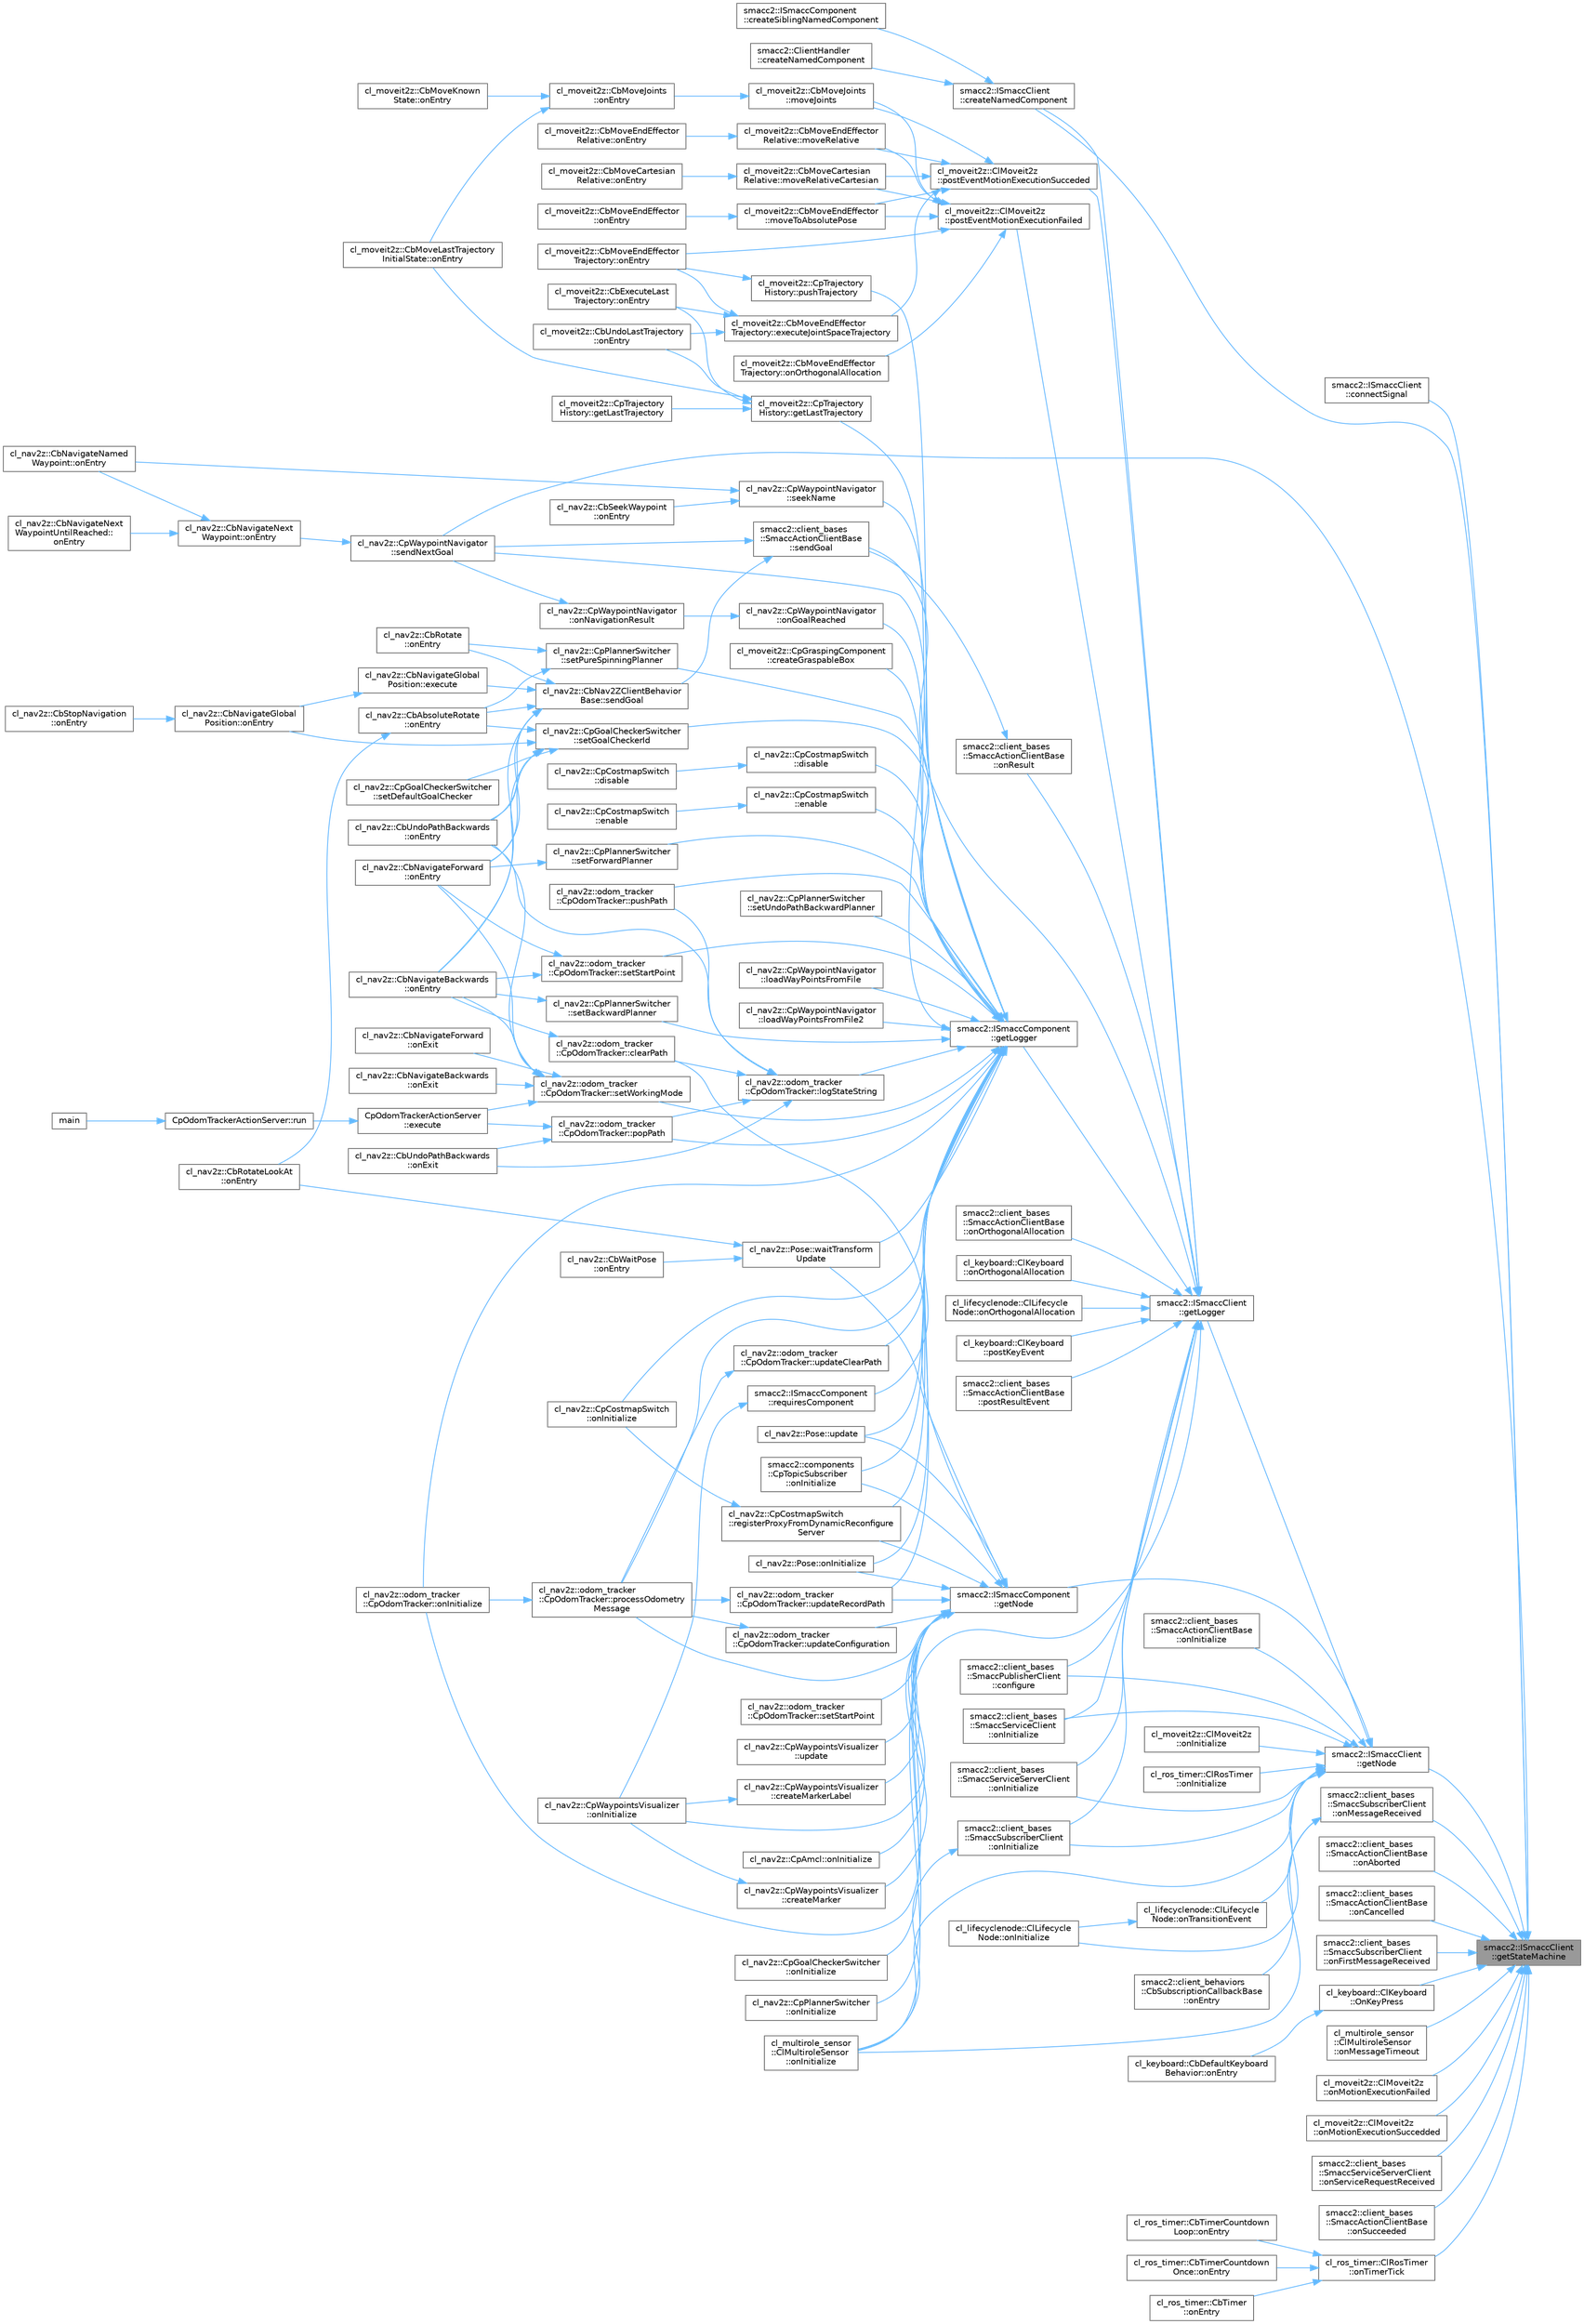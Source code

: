 digraph "smacc2::ISmaccClient::getStateMachine"
{
 // LATEX_PDF_SIZE
  bgcolor="transparent";
  edge [fontname=Helvetica,fontsize=10,labelfontname=Helvetica,labelfontsize=10];
  node [fontname=Helvetica,fontsize=10,shape=box,height=0.2,width=0.4];
  rankdir="RL";
  Node1 [label="smacc2::ISmaccClient\l::getStateMachine",height=0.2,width=0.4,color="gray40", fillcolor="grey60", style="filled", fontcolor="black",tooltip=" "];
  Node1 -> Node2 [dir="back",color="steelblue1",style="solid"];
  Node2 [label="smacc2::ISmaccClient\l::connectSignal",height=0.2,width=0.4,color="grey40", fillcolor="white", style="filled",URL="$classsmacc2_1_1ISmaccClient.html#ac0680af4bb4c9f7e1b07a4ca866fb5e7",tooltip=" "];
  Node1 -> Node3 [dir="back",color="steelblue1",style="solid"];
  Node3 [label="smacc2::ISmaccClient\l::createNamedComponent",height=0.2,width=0.4,color="grey40", fillcolor="white", style="filled",URL="$classsmacc2_1_1ISmaccClient.html#aa9ac672b487746b2a78aed507ae56ff3",tooltip=" "];
  Node3 -> Node4 [dir="back",color="steelblue1",style="solid"];
  Node4 [label="smacc2::ClientHandler\l::createNamedComponent",height=0.2,width=0.4,color="grey40", fillcolor="white", style="filled",URL="$classsmacc2_1_1ClientHandler.html#aed8e35acd86ae6a6f4d533e6576d4a15",tooltip=" "];
  Node3 -> Node5 [dir="back",color="steelblue1",style="solid"];
  Node5 [label="smacc2::ISmaccComponent\l::createSiblingNamedComponent",height=0.2,width=0.4,color="grey40", fillcolor="white", style="filled",URL="$classsmacc2_1_1ISmaccComponent.html#a662b5bc7e2198e240bd666af1ada7527",tooltip=" "];
  Node1 -> Node6 [dir="back",color="steelblue1",style="solid"];
  Node6 [label="smacc2::ISmaccClient\l::getNode",height=0.2,width=0.4,color="grey40", fillcolor="white", style="filled",URL="$classsmacc2_1_1ISmaccClient.html#a0d0d53879b63fd45c78aac1c711f8708",tooltip=" "];
  Node6 -> Node7 [dir="back",color="steelblue1",style="solid"];
  Node7 [label="smacc2::client_bases\l::SmaccPublisherClient\l::configure",height=0.2,width=0.4,color="grey40", fillcolor="white", style="filled",URL="$classsmacc2_1_1client__bases_1_1SmaccPublisherClient.html#aaf8c618a9d346fd158f90e3f6bfacb6f",tooltip=" "];
  Node6 -> Node8 [dir="back",color="steelblue1",style="solid"];
  Node8 [label="smacc2::ISmaccClient\l::getLogger",height=0.2,width=0.4,color="grey40", fillcolor="white", style="filled",URL="$classsmacc2_1_1ISmaccClient.html#aaa82b9e079d2faf7bf4ba3a4dfecbf89",tooltip=" "];
  Node8 -> Node7 [dir="back",color="steelblue1",style="solid"];
  Node8 -> Node3 [dir="back",color="steelblue1",style="solid"];
  Node8 -> Node9 [dir="back",color="steelblue1",style="solid"];
  Node9 [label="smacc2::ISmaccComponent\l::getLogger",height=0.2,width=0.4,color="grey40", fillcolor="white", style="filled",URL="$classsmacc2_1_1ISmaccComponent.html#a77ee85823bab8d84edcdf5d28782b728",tooltip=" "];
  Node9 -> Node10 [dir="back",color="steelblue1",style="solid"];
  Node10 [label="cl_moveit2z::CpGraspingComponent\l::createGraspableBox",height=0.2,width=0.4,color="grey40", fillcolor="white", style="filled",URL="$classcl__moveit2z_1_1CpGraspingComponent.html#a789c3bd73fe859680be805643d6d6e5b",tooltip=" "];
  Node9 -> Node11 [dir="back",color="steelblue1",style="solid"];
  Node11 [label="cl_nav2z::CpCostmapSwitch\l::disable",height=0.2,width=0.4,color="grey40", fillcolor="white", style="filled",URL="$classcl__nav2z_1_1CpCostmapSwitch.html#a25c0d7c41b651b1c2fe13e8db236d511",tooltip=" "];
  Node11 -> Node12 [dir="back",color="steelblue1",style="solid"];
  Node12 [label="cl_nav2z::CpCostmapSwitch\l::disable",height=0.2,width=0.4,color="grey40", fillcolor="white", style="filled",URL="$classcl__nav2z_1_1CpCostmapSwitch.html#aded3c1546c2ed92b30db47b828fbf4fe",tooltip=" "];
  Node9 -> Node13 [dir="back",color="steelblue1",style="solid"];
  Node13 [label="cl_nav2z::CpCostmapSwitch\l::enable",height=0.2,width=0.4,color="grey40", fillcolor="white", style="filled",URL="$classcl__nav2z_1_1CpCostmapSwitch.html#ae4f9d5ada76cee1c93a08d0a88e5c18c",tooltip=" "];
  Node13 -> Node14 [dir="back",color="steelblue1",style="solid"];
  Node14 [label="cl_nav2z::CpCostmapSwitch\l::enable",height=0.2,width=0.4,color="grey40", fillcolor="white", style="filled",URL="$classcl__nav2z_1_1CpCostmapSwitch.html#aa31900224727e756c34c739651da780d",tooltip=" "];
  Node9 -> Node15 [dir="back",color="steelblue1",style="solid"];
  Node15 [label="cl_moveit2z::CpTrajectory\lHistory::getLastTrajectory",height=0.2,width=0.4,color="grey40", fillcolor="white", style="filled",URL="$classcl__moveit2z_1_1CpTrajectoryHistory.html#af61a3df3efa1d78ca32fdccb7b0e3fdd",tooltip=" "];
  Node15 -> Node16 [dir="back",color="steelblue1",style="solid"];
  Node16 [label="cl_moveit2z::CpTrajectory\lHistory::getLastTrajectory",height=0.2,width=0.4,color="grey40", fillcolor="white", style="filled",URL="$classcl__moveit2z_1_1CpTrajectoryHistory.html#a4c381ae932c989f4a00d108020730e74",tooltip=" "];
  Node15 -> Node17 [dir="back",color="steelblue1",style="solid"];
  Node17 [label="cl_moveit2z::CbExecuteLast\lTrajectory::onEntry",height=0.2,width=0.4,color="grey40", fillcolor="white", style="filled",URL="$classcl__moveit2z_1_1CbExecuteLastTrajectory.html#ac9bcff11f50ac9e46cf3c686480d6701",tooltip=" "];
  Node15 -> Node18 [dir="back",color="steelblue1",style="solid"];
  Node18 [label="cl_moveit2z::CbMoveLastTrajectory\lInitialState::onEntry",height=0.2,width=0.4,color="grey40", fillcolor="white", style="filled",URL="$classcl__moveit2z_1_1CbMoveLastTrajectoryInitialState.html#ad24c008d5ff35d9475ad658015e88317",tooltip=" "];
  Node15 -> Node19 [dir="back",color="steelblue1",style="solid"];
  Node19 [label="cl_moveit2z::CbUndoLastTrajectory\l::onEntry",height=0.2,width=0.4,color="grey40", fillcolor="white", style="filled",URL="$classcl__moveit2z_1_1CbUndoLastTrajectory.html#a16d267121356eeb0c8042ae8af07793f",tooltip=" "];
  Node9 -> Node20 [dir="back",color="steelblue1",style="solid"];
  Node20 [label="cl_nav2z::CpWaypointNavigator\l::loadWayPointsFromFile",height=0.2,width=0.4,color="grey40", fillcolor="white", style="filled",URL="$classcl__nav2z_1_1CpWaypointNavigator.html#a23832d2e23bc928a477fcba073b2babb",tooltip=" "];
  Node9 -> Node21 [dir="back",color="steelblue1",style="solid"];
  Node21 [label="cl_nav2z::CpWaypointNavigator\l::loadWayPointsFromFile2",height=0.2,width=0.4,color="grey40", fillcolor="white", style="filled",URL="$classcl__nav2z_1_1CpWaypointNavigator.html#a99f1de3c859d29708e3c49f7a82f7b48",tooltip=" "];
  Node9 -> Node22 [dir="back",color="steelblue1",style="solid"];
  Node22 [label="cl_nav2z::odom_tracker\l::CpOdomTracker::logStateString",height=0.2,width=0.4,color="grey40", fillcolor="white", style="filled",URL="$classcl__nav2z_1_1odom__tracker_1_1CpOdomTracker.html#afb5b67139e3f4299d4f002f07feb7d12",tooltip=" "];
  Node22 -> Node23 [dir="back",color="steelblue1",style="solid"];
  Node23 [label="cl_nav2z::odom_tracker\l::CpOdomTracker::clearPath",height=0.2,width=0.4,color="grey40", fillcolor="white", style="filled",URL="$classcl__nav2z_1_1odom__tracker_1_1CpOdomTracker.html#a6263a242cff2d44b9b7470bcb5675045",tooltip=" "];
  Node23 -> Node24 [dir="back",color="steelblue1",style="solid"];
  Node24 [label="cl_nav2z::CbNavigateBackwards\l::onEntry",height=0.2,width=0.4,color="grey40", fillcolor="white", style="filled",URL="$classcl__nav2z_1_1CbNavigateBackwards.html#acef8d8088ab7c70d8cbdcbecbaae8f80",tooltip=" "];
  Node22 -> Node25 [dir="back",color="steelblue1",style="solid"];
  Node25 [label="cl_nav2z::CbUndoPathBackwards\l::onEntry",height=0.2,width=0.4,color="grey40", fillcolor="white", style="filled",URL="$classcl__nav2z_1_1CbUndoPathBackwards.html#a91ca11650da3d18f9815794613f95644",tooltip=" "];
  Node22 -> Node26 [dir="back",color="steelblue1",style="solid"];
  Node26 [label="cl_nav2z::CbUndoPathBackwards\l::onExit",height=0.2,width=0.4,color="grey40", fillcolor="white", style="filled",URL="$classcl__nav2z_1_1CbUndoPathBackwards.html#ac6effc89cd93afe1775d94d328b853ee",tooltip=" "];
  Node22 -> Node27 [dir="back",color="steelblue1",style="solid"];
  Node27 [label="cl_nav2z::odom_tracker\l::CpOdomTracker::popPath",height=0.2,width=0.4,color="grey40", fillcolor="white", style="filled",URL="$classcl__nav2z_1_1odom__tracker_1_1CpOdomTracker.html#a095f5ebdd452f266077fac90410c0c12",tooltip=" "];
  Node27 -> Node28 [dir="back",color="steelblue1",style="solid"];
  Node28 [label="CpOdomTrackerActionServer\l::execute",height=0.2,width=0.4,color="grey40", fillcolor="white", style="filled",URL="$classCpOdomTrackerActionServer.html#ae721733fba5870ea4577f4200723fa2a",tooltip=" "];
  Node28 -> Node29 [dir="back",color="steelblue1",style="solid"];
  Node29 [label="CpOdomTrackerActionServer::run",height=0.2,width=0.4,color="grey40", fillcolor="white", style="filled",URL="$classCpOdomTrackerActionServer.html#a87b52becfbea05097d198d3ac0386d3c",tooltip=" "];
  Node29 -> Node30 [dir="back",color="steelblue1",style="solid"];
  Node30 [label="main",height=0.2,width=0.4,color="grey40", fillcolor="white", style="filled",URL="$cp__odom__tracker__node_8cpp.html#a3c04138a5bfe5d72780bb7e82a18e627",tooltip=" "];
  Node27 -> Node26 [dir="back",color="steelblue1",style="solid"];
  Node22 -> Node31 [dir="back",color="steelblue1",style="solid"];
  Node31 [label="cl_nav2z::odom_tracker\l::CpOdomTracker::pushPath",height=0.2,width=0.4,color="grey40", fillcolor="white", style="filled",URL="$classcl__nav2z_1_1odom__tracker_1_1CpOdomTracker.html#a77b66a2e0663053417de0b2b6bca9dea",tooltip=" "];
  Node9 -> Node32 [dir="back",color="steelblue1",style="solid"];
  Node32 [label="cl_nav2z::CpWaypointNavigator\l::onGoalReached",height=0.2,width=0.4,color="grey40", fillcolor="white", style="filled",URL="$classcl__nav2z_1_1CpWaypointNavigator.html#ada8cdc697ad89cb51dd6cedc7c8db189",tooltip=" "];
  Node32 -> Node33 [dir="back",color="steelblue1",style="solid"];
  Node33 [label="cl_nav2z::CpWaypointNavigator\l::onNavigationResult",height=0.2,width=0.4,color="grey40", fillcolor="white", style="filled",URL="$classcl__nav2z_1_1CpWaypointNavigator.html#a9ed8cfaf216289c201bfccad16f8b4b6",tooltip=" "];
  Node33 -> Node34 [dir="back",color="steelblue1",style="solid"];
  Node34 [label="cl_nav2z::CpWaypointNavigator\l::sendNextGoal",height=0.2,width=0.4,color="grey40", fillcolor="white", style="filled",URL="$classcl__nav2z_1_1CpWaypointNavigator.html#a49a0d507b675a2c551a0095401ee24e5",tooltip=" "];
  Node34 -> Node35 [dir="back",color="steelblue1",style="solid"];
  Node35 [label="cl_nav2z::CbNavigateNext\lWaypoint::onEntry",height=0.2,width=0.4,color="grey40", fillcolor="white", style="filled",URL="$classcl__nav2z_1_1CbNavigateNextWaypoint.html#ac546e1622eb9894228846b814e48afea",tooltip=" "];
  Node35 -> Node36 [dir="back",color="steelblue1",style="solid"];
  Node36 [label="cl_nav2z::CbNavigateNamed\lWaypoint::onEntry",height=0.2,width=0.4,color="grey40", fillcolor="white", style="filled",URL="$classcl__nav2z_1_1CbNavigateNamedWaypoint.html#a08fc01469398220c035e7c3fac4ae598",tooltip=" "];
  Node35 -> Node37 [dir="back",color="steelblue1",style="solid"];
  Node37 [label="cl_nav2z::CbNavigateNext\lWaypointUntilReached::\lonEntry",height=0.2,width=0.4,color="grey40", fillcolor="white", style="filled",URL="$classcl__nav2z_1_1CbNavigateNextWaypointUntilReached.html#a8768836e087f12cbb477aa509e28a947",tooltip=" "];
  Node9 -> Node38 [dir="back",color="steelblue1",style="solid"];
  Node38 [label="smacc2::components\l::CpTopicSubscriber\l::onInitialize",height=0.2,width=0.4,color="grey40", fillcolor="white", style="filled",URL="$classsmacc2_1_1components_1_1CpTopicSubscriber.html#aa00f3313c0ac670f6c79aeae30d4c819",tooltip=" "];
  Node9 -> Node39 [dir="back",color="steelblue1",style="solid"];
  Node39 [label="cl_nav2z::CpCostmapSwitch\l::onInitialize",height=0.2,width=0.4,color="grey40", fillcolor="white", style="filled",URL="$classcl__nav2z_1_1CpCostmapSwitch.html#a4bc9f801e1a445e1b2a312452b824b76",tooltip=" "];
  Node9 -> Node40 [dir="back",color="steelblue1",style="solid"];
  Node40 [label="cl_nav2z::odom_tracker\l::CpOdomTracker::onInitialize",height=0.2,width=0.4,color="grey40", fillcolor="white", style="filled",URL="$classcl__nav2z_1_1odom__tracker_1_1CpOdomTracker.html#add235e7c3085e0e0fc7a3555abc7b0de",tooltip=" "];
  Node9 -> Node41 [dir="back",color="steelblue1",style="solid"];
  Node41 [label="cl_nav2z::Pose::onInitialize",height=0.2,width=0.4,color="grey40", fillcolor="white", style="filled",URL="$classcl__nav2z_1_1Pose.html#ac22d6c89175223454bc71bb094c9b402",tooltip=" "];
  Node9 -> Node27 [dir="back",color="steelblue1",style="solid"];
  Node9 -> Node42 [dir="back",color="steelblue1",style="solid"];
  Node42 [label="cl_nav2z::odom_tracker\l::CpOdomTracker::processOdometry\lMessage",height=0.2,width=0.4,color="grey40", fillcolor="white", style="filled",URL="$classcl__nav2z_1_1odom__tracker_1_1CpOdomTracker.html#a4186cbf52c84ffee666f83636d325122",tooltip="odom callback: Updates the path - this must be called periodically for each odometry message."];
  Node42 -> Node40 [dir="back",color="steelblue1",style="solid"];
  Node9 -> Node31 [dir="back",color="steelblue1",style="solid"];
  Node9 -> Node43 [dir="back",color="steelblue1",style="solid"];
  Node43 [label="cl_moveit2z::CpTrajectory\lHistory::pushTrajectory",height=0.2,width=0.4,color="grey40", fillcolor="white", style="filled",URL="$classcl__moveit2z_1_1CpTrajectoryHistory.html#acbf26cbc45d1bd81fa5b93bd2b713d22",tooltip=" "];
  Node43 -> Node44 [dir="back",color="steelblue1",style="solid"];
  Node44 [label="cl_moveit2z::CbMoveEndEffector\lTrajectory::onEntry",height=0.2,width=0.4,color="grey40", fillcolor="white", style="filled",URL="$classcl__moveit2z_1_1CbMoveEndEffectorTrajectory.html#a9fd96e90f5bac10e611806e37a087378",tooltip=" "];
  Node9 -> Node45 [dir="back",color="steelblue1",style="solid"];
  Node45 [label="cl_nav2z::CpCostmapSwitch\l::registerProxyFromDynamicReconfigure\lServer",height=0.2,width=0.4,color="grey40", fillcolor="white", style="filled",URL="$classcl__nav2z_1_1CpCostmapSwitch.html#a6d70373f8f37c30f7c5ce6ff70e6fad9",tooltip=" "];
  Node45 -> Node39 [dir="back",color="steelblue1",style="solid"];
  Node9 -> Node46 [dir="back",color="steelblue1",style="solid"];
  Node46 [label="smacc2::ISmaccComponent\l::requiresComponent",height=0.2,width=0.4,color="grey40", fillcolor="white", style="filled",URL="$classsmacc2_1_1ISmaccComponent.html#a283d663a9c5fc050694aaa6b99d52aa8",tooltip=" "];
  Node46 -> Node47 [dir="back",color="steelblue1",style="solid"];
  Node47 [label="cl_nav2z::CpWaypointsVisualizer\l::onInitialize",height=0.2,width=0.4,color="grey40", fillcolor="white", style="filled",URL="$classcl__nav2z_1_1CpWaypointsVisualizer.html#a8af2db006663eb93a39f5346ad7c9af9",tooltip=" "];
  Node9 -> Node48 [dir="back",color="steelblue1",style="solid"];
  Node48 [label="cl_nav2z::CpWaypointNavigator\l::seekName",height=0.2,width=0.4,color="grey40", fillcolor="white", style="filled",URL="$classcl__nav2z_1_1CpWaypointNavigator.html#ab5c4de0fb5a5575526502e6d6184bef0",tooltip=" "];
  Node48 -> Node36 [dir="back",color="steelblue1",style="solid"];
  Node48 -> Node49 [dir="back",color="steelblue1",style="solid"];
  Node49 [label="cl_nav2z::CbSeekWaypoint\l::onEntry",height=0.2,width=0.4,color="grey40", fillcolor="white", style="filled",URL="$classcl__nav2z_1_1CbSeekWaypoint.html#a1647146b1cce1d16d8ef18b69e63f1ea",tooltip=" "];
  Node9 -> Node34 [dir="back",color="steelblue1",style="solid"];
  Node9 -> Node50 [dir="back",color="steelblue1",style="solid"];
  Node50 [label="cl_nav2z::CpPlannerSwitcher\l::setBackwardPlanner",height=0.2,width=0.4,color="grey40", fillcolor="white", style="filled",URL="$classcl__nav2z_1_1CpPlannerSwitcher.html#a2d25a353d0b69f3a3ec20f552b535f7c",tooltip=" "];
  Node50 -> Node24 [dir="back",color="steelblue1",style="solid"];
  Node9 -> Node51 [dir="back",color="steelblue1",style="solid"];
  Node51 [label="cl_nav2z::CpPlannerSwitcher\l::setForwardPlanner",height=0.2,width=0.4,color="grey40", fillcolor="white", style="filled",URL="$classcl__nav2z_1_1CpPlannerSwitcher.html#a2daeb69bbc6ca52a35baa50c489d13a0",tooltip=" "];
  Node51 -> Node52 [dir="back",color="steelblue1",style="solid"];
  Node52 [label="cl_nav2z::CbNavigateForward\l::onEntry",height=0.2,width=0.4,color="grey40", fillcolor="white", style="filled",URL="$classcl__nav2z_1_1CbNavigateForward.html#ae56089851b4128ca0adeeb3c885770cf",tooltip=" "];
  Node9 -> Node53 [dir="back",color="steelblue1",style="solid"];
  Node53 [label="cl_nav2z::CpGoalCheckerSwitcher\l::setGoalCheckerId",height=0.2,width=0.4,color="grey40", fillcolor="white", style="filled",URL="$classcl__nav2z_1_1CpGoalCheckerSwitcher.html#a7813346ece7ea7e843d23db9a8712562",tooltip=" "];
  Node53 -> Node54 [dir="back",color="steelblue1",style="solid"];
  Node54 [label="cl_nav2z::CbAbsoluteRotate\l::onEntry",height=0.2,width=0.4,color="grey40", fillcolor="white", style="filled",URL="$classcl__nav2z_1_1CbAbsoluteRotate.html#a7a0d844c774290aa785c14a3e7d87f05",tooltip=" "];
  Node54 -> Node55 [dir="back",color="steelblue1",style="solid"];
  Node55 [label="cl_nav2z::CbRotateLookAt\l::onEntry",height=0.2,width=0.4,color="grey40", fillcolor="white", style="filled",URL="$classcl__nav2z_1_1CbRotateLookAt.html#a415f89642f17e9111647d2318ed9b053",tooltip=" "];
  Node53 -> Node24 [dir="back",color="steelblue1",style="solid"];
  Node53 -> Node52 [dir="back",color="steelblue1",style="solid"];
  Node53 -> Node56 [dir="back",color="steelblue1",style="solid"];
  Node56 [label="cl_nav2z::CbNavigateGlobal\lPosition::onEntry",height=0.2,width=0.4,color="grey40", fillcolor="white", style="filled",URL="$classcl__nav2z_1_1CbNavigateGlobalPosition.html#a4d66c40d65ba439921e9b6fce8709ae3",tooltip=" "];
  Node56 -> Node57 [dir="back",color="steelblue1",style="solid"];
  Node57 [label="cl_nav2z::CbStopNavigation\l::onEntry",height=0.2,width=0.4,color="grey40", fillcolor="white", style="filled",URL="$classcl__nav2z_1_1CbStopNavigation.html#a7928708eb42b3ab14df5f280a5c86b1a",tooltip=" "];
  Node53 -> Node25 [dir="back",color="steelblue1",style="solid"];
  Node53 -> Node58 [dir="back",color="steelblue1",style="solid"];
  Node58 [label="cl_nav2z::CpGoalCheckerSwitcher\l::setDefaultGoalChecker",height=0.2,width=0.4,color="grey40", fillcolor="white", style="filled",URL="$classcl__nav2z_1_1CpGoalCheckerSwitcher.html#a901069d7dc9cd2d0782d921256c676b2",tooltip=" "];
  Node9 -> Node59 [dir="back",color="steelblue1",style="solid"];
  Node59 [label="cl_nav2z::CpPlannerSwitcher\l::setPureSpinningPlanner",height=0.2,width=0.4,color="grey40", fillcolor="white", style="filled",URL="$classcl__nav2z_1_1CpPlannerSwitcher.html#a03b0708756d88161d6d9843b2e8cabc2",tooltip=" "];
  Node59 -> Node54 [dir="back",color="steelblue1",style="solid"];
  Node59 -> Node60 [dir="back",color="steelblue1",style="solid"];
  Node60 [label="cl_nav2z::CbRotate\l::onEntry",height=0.2,width=0.4,color="grey40", fillcolor="white", style="filled",URL="$classcl__nav2z_1_1CbRotate.html#a73303c69ad571c99128374b7b9627154",tooltip=" "];
  Node9 -> Node61 [dir="back",color="steelblue1",style="solid"];
  Node61 [label="cl_nav2z::odom_tracker\l::CpOdomTracker::setStartPoint",height=0.2,width=0.4,color="grey40", fillcolor="white", style="filled",URL="$classcl__nav2z_1_1odom__tracker_1_1CpOdomTracker.html#ae1e77eed3471181b2a6a8c5822b13e5b",tooltip=" "];
  Node61 -> Node24 [dir="back",color="steelblue1",style="solid"];
  Node61 -> Node52 [dir="back",color="steelblue1",style="solid"];
  Node9 -> Node62 [dir="back",color="steelblue1",style="solid"];
  Node62 [label="cl_nav2z::CpPlannerSwitcher\l::setUndoPathBackwardPlanner",height=0.2,width=0.4,color="grey40", fillcolor="white", style="filled",URL="$classcl__nav2z_1_1CpPlannerSwitcher.html#a1448d8561b5b3c0d39f657054ee8de70",tooltip=" "];
  Node9 -> Node63 [dir="back",color="steelblue1",style="solid"];
  Node63 [label="cl_nav2z::odom_tracker\l::CpOdomTracker::setWorkingMode",height=0.2,width=0.4,color="grey40", fillcolor="white", style="filled",URL="$classcl__nav2z_1_1odom__tracker_1_1CpOdomTracker.html#ab459705febf58fd0b961d455f2b2dcbe",tooltip=" "];
  Node63 -> Node28 [dir="back",color="steelblue1",style="solid"];
  Node63 -> Node24 [dir="back",color="steelblue1",style="solid"];
  Node63 -> Node52 [dir="back",color="steelblue1",style="solid"];
  Node63 -> Node25 [dir="back",color="steelblue1",style="solid"];
  Node63 -> Node64 [dir="back",color="steelblue1",style="solid"];
  Node64 [label="cl_nav2z::CbNavigateBackwards\l::onExit",height=0.2,width=0.4,color="grey40", fillcolor="white", style="filled",URL="$classcl__nav2z_1_1CbNavigateBackwards.html#aeda8a75c8bc4450dd9f19165f0591246",tooltip=" "];
  Node63 -> Node65 [dir="back",color="steelblue1",style="solid"];
  Node65 [label="cl_nav2z::CbNavigateForward\l::onExit",height=0.2,width=0.4,color="grey40", fillcolor="white", style="filled",URL="$classcl__nav2z_1_1CbNavigateForward.html#a2d27b258be38cf8755e6737e7d5b81a7",tooltip=" "];
  Node9 -> Node66 [dir="back",color="steelblue1",style="solid"];
  Node66 [label="cl_nav2z::Pose::update",height=0.2,width=0.4,color="grey40", fillcolor="white", style="filled",URL="$classcl__nav2z_1_1Pose.html#a6cc8b4b62f07eb734995ecc09f07e218",tooltip=" "];
  Node9 -> Node67 [dir="back",color="steelblue1",style="solid"];
  Node67 [label="cl_nav2z::odom_tracker\l::CpOdomTracker::updateClearPath",height=0.2,width=0.4,color="grey40", fillcolor="white", style="filled",URL="$classcl__nav2z_1_1odom__tracker_1_1CpOdomTracker.html#aaa56e9a1c04a1f266df86a38fb491371",tooltip=" "];
  Node67 -> Node42 [dir="back",color="steelblue1",style="solid"];
  Node9 -> Node68 [dir="back",color="steelblue1",style="solid"];
  Node68 [label="cl_nav2z::odom_tracker\l::CpOdomTracker::updateRecordPath",height=0.2,width=0.4,color="grey40", fillcolor="white", style="filled",URL="$classcl__nav2z_1_1odom__tracker_1_1CpOdomTracker.html#a62344fe86c32bd2011c3679eb1976b05",tooltip=" "];
  Node68 -> Node42 [dir="back",color="steelblue1",style="solid"];
  Node9 -> Node69 [dir="back",color="steelblue1",style="solid"];
  Node69 [label="cl_nav2z::Pose::waitTransform\lUpdate",height=0.2,width=0.4,color="grey40", fillcolor="white", style="filled",URL="$classcl__nav2z_1_1Pose.html#ae5ecf4abdce8c4c7983ff92619aab348",tooltip=" "];
  Node69 -> Node55 [dir="back",color="steelblue1",style="solid"];
  Node69 -> Node70 [dir="back",color="steelblue1",style="solid"];
  Node70 [label="cl_nav2z::CbWaitPose\l::onEntry",height=0.2,width=0.4,color="grey40", fillcolor="white", style="filled",URL="$classcl__nav2z_1_1CbWaitPose.html#ad7fefe80e23680cb624b5445dde4765b",tooltip=" "];
  Node8 -> Node71 [dir="back",color="steelblue1",style="solid"];
  Node71 [label="smacc2::client_bases\l::SmaccServiceClient\l::onInitialize",height=0.2,width=0.4,color="grey40", fillcolor="white", style="filled",URL="$classsmacc2_1_1client__bases_1_1SmaccServiceClient.html#ac38bfaed46e0d094998cd7bde39bc410",tooltip=" "];
  Node8 -> Node72 [dir="back",color="steelblue1",style="solid"];
  Node72 [label="smacc2::client_bases\l::SmaccServiceServerClient\l::onInitialize",height=0.2,width=0.4,color="grey40", fillcolor="white", style="filled",URL="$classsmacc2_1_1client__bases_1_1SmaccServiceServerClient.html#afbf97a1d4210680381e95de75e6de8aa",tooltip=" "];
  Node8 -> Node73 [dir="back",color="steelblue1",style="solid"];
  Node73 [label="smacc2::client_bases\l::SmaccSubscriberClient\l::onInitialize",height=0.2,width=0.4,color="grey40", fillcolor="white", style="filled",URL="$classsmacc2_1_1client__bases_1_1SmaccSubscriberClient.html#a8a32b14001d54636965919f8280b9024",tooltip=" "];
  Node73 -> Node74 [dir="back",color="steelblue1",style="solid"];
  Node74 [label="cl_multirole_sensor\l::ClMultiroleSensor\l::onInitialize",height=0.2,width=0.4,color="grey40", fillcolor="white", style="filled",URL="$classcl__multirole__sensor_1_1ClMultiroleSensor.html#ad929536dd86df76612202a7221c72a4e",tooltip=" "];
  Node8 -> Node74 [dir="back",color="steelblue1",style="solid"];
  Node8 -> Node75 [dir="back",color="steelblue1",style="solid"];
  Node75 [label="smacc2::client_bases\l::SmaccActionClientBase\l::onOrthogonalAllocation",height=0.2,width=0.4,color="grey40", fillcolor="white", style="filled",URL="$classsmacc2_1_1client__bases_1_1SmaccActionClientBase.html#a768d90608a6cd88e626de9daf0f14a20",tooltip=" "];
  Node8 -> Node76 [dir="back",color="steelblue1",style="solid"];
  Node76 [label="cl_keyboard::ClKeyboard\l::onOrthogonalAllocation",height=0.2,width=0.4,color="grey40", fillcolor="white", style="filled",URL="$classcl__keyboard_1_1ClKeyboard.html#a9eed69eeb6e9d2ae0e166ccebad1557e",tooltip=" "];
  Node8 -> Node77 [dir="back",color="steelblue1",style="solid"];
  Node77 [label="cl_lifecyclenode::ClLifecycle\lNode::onOrthogonalAllocation",height=0.2,width=0.4,color="grey40", fillcolor="white", style="filled",URL="$classcl__lifecyclenode_1_1ClLifecycleNode.html#a6f7eff2dd01784f88d63d4c482fa043c",tooltip=" "];
  Node8 -> Node78 [dir="back",color="steelblue1",style="solid"];
  Node78 [label="smacc2::client_bases\l::SmaccActionClientBase\l::onResult",height=0.2,width=0.4,color="grey40", fillcolor="white", style="filled",URL="$classsmacc2_1_1client__bases_1_1SmaccActionClientBase.html#ab318d0712e1ddbac47f5b14e8fa71534",tooltip=" "];
  Node78 -> Node79 [dir="back",color="steelblue1",style="solid"];
  Node79 [label="smacc2::client_bases\l::SmaccActionClientBase\l::sendGoal",height=0.2,width=0.4,color="grey40", fillcolor="white", style="filled",URL="$classsmacc2_1_1client__bases_1_1SmaccActionClientBase.html#ad6d79ea8762410e81df2a18e4f8eaf1a",tooltip=" "];
  Node79 -> Node80 [dir="back",color="steelblue1",style="solid"];
  Node80 [label="cl_nav2z::CbNav2ZClientBehavior\lBase::sendGoal",height=0.2,width=0.4,color="grey40", fillcolor="white", style="filled",URL="$classcl__nav2z_1_1CbNav2ZClientBehaviorBase.html#a1b4b0601a185ffc77453c1a5b35d21e0",tooltip=" "];
  Node80 -> Node81 [dir="back",color="steelblue1",style="solid"];
  Node81 [label="cl_nav2z::CbNavigateGlobal\lPosition::execute",height=0.2,width=0.4,color="grey40", fillcolor="white", style="filled",URL="$classcl__nav2z_1_1CbNavigateGlobalPosition.html#acc4b46d05935ce9f6afd3abc583d15d1",tooltip=" "];
  Node81 -> Node56 [dir="back",color="steelblue1",style="solid"];
  Node80 -> Node54 [dir="back",color="steelblue1",style="solid"];
  Node80 -> Node24 [dir="back",color="steelblue1",style="solid"];
  Node80 -> Node52 [dir="back",color="steelblue1",style="solid"];
  Node80 -> Node60 [dir="back",color="steelblue1",style="solid"];
  Node80 -> Node25 [dir="back",color="steelblue1",style="solid"];
  Node79 -> Node34 [dir="back",color="steelblue1",style="solid"];
  Node8 -> Node82 [dir="back",color="steelblue1",style="solid"];
  Node82 [label="cl_moveit2z::ClMoveit2z\l::postEventMotionExecutionFailed",height=0.2,width=0.4,color="grey40", fillcolor="white", style="filled",URL="$classcl__moveit2z_1_1ClMoveit2z.html#aaa8bdd7ed8b74b726942222651e0811b",tooltip=" "];
  Node82 -> Node83 [dir="back",color="steelblue1",style="solid"];
  Node83 [label="cl_moveit2z::CbMoveJoints\l::moveJoints",height=0.2,width=0.4,color="grey40", fillcolor="white", style="filled",URL="$classcl__moveit2z_1_1CbMoveJoints.html#aac85e88c19415e5364b5e504d74b55d7",tooltip=" "];
  Node83 -> Node84 [dir="back",color="steelblue1",style="solid"];
  Node84 [label="cl_moveit2z::CbMoveJoints\l::onEntry",height=0.2,width=0.4,color="grey40", fillcolor="white", style="filled",URL="$classcl__moveit2z_1_1CbMoveJoints.html#a7efc080bffd30f1d4fc4d6eb3b17b5a9",tooltip=" "];
  Node84 -> Node85 [dir="back",color="steelblue1",style="solid"];
  Node85 [label="cl_moveit2z::CbMoveKnown\lState::onEntry",height=0.2,width=0.4,color="grey40", fillcolor="white", style="filled",URL="$classcl__moveit2z_1_1CbMoveKnownState.html#af841237a90043a819c190658cb731626",tooltip=" "];
  Node84 -> Node18 [dir="back",color="steelblue1",style="solid"];
  Node82 -> Node86 [dir="back",color="steelblue1",style="solid"];
  Node86 [label="cl_moveit2z::CbMoveEndEffector\lRelative::moveRelative",height=0.2,width=0.4,color="grey40", fillcolor="white", style="filled",URL="$classcl__moveit2z_1_1CbMoveEndEffectorRelative.html#aa93d7ed1f63b7d42d016e0413b1d6ad7",tooltip=" "];
  Node86 -> Node87 [dir="back",color="steelblue1",style="solid"];
  Node87 [label="cl_moveit2z::CbMoveEndEffector\lRelative::onEntry",height=0.2,width=0.4,color="grey40", fillcolor="white", style="filled",URL="$classcl__moveit2z_1_1CbMoveEndEffectorRelative.html#ae53023af1086a67ad0e5248663573e53",tooltip=" "];
  Node82 -> Node88 [dir="back",color="steelblue1",style="solid"];
  Node88 [label="cl_moveit2z::CbMoveCartesian\lRelative::moveRelativeCartesian",height=0.2,width=0.4,color="grey40", fillcolor="white", style="filled",URL="$classcl__moveit2z_1_1CbMoveCartesianRelative.html#af381fa1ebfd4507342503d70f0eafa9f",tooltip=" "];
  Node88 -> Node89 [dir="back",color="steelblue1",style="solid"];
  Node89 [label="cl_moveit2z::CbMoveCartesian\lRelative::onEntry",height=0.2,width=0.4,color="grey40", fillcolor="white", style="filled",URL="$classcl__moveit2z_1_1CbMoveCartesianRelative.html#a4f61e18b67bb0d23243937f1c0eb972f",tooltip=" "];
  Node82 -> Node90 [dir="back",color="steelblue1",style="solid"];
  Node90 [label="cl_moveit2z::CbMoveEndEffector\l::moveToAbsolutePose",height=0.2,width=0.4,color="grey40", fillcolor="white", style="filled",URL="$classcl__moveit2z_1_1CbMoveEndEffector.html#a06e928ed4407b4aead6a2147c916bcbb",tooltip=" "];
  Node90 -> Node91 [dir="back",color="steelblue1",style="solid"];
  Node91 [label="cl_moveit2z::CbMoveEndEffector\l::onEntry",height=0.2,width=0.4,color="grey40", fillcolor="white", style="filled",URL="$classcl__moveit2z_1_1CbMoveEndEffector.html#ac21074ac8664d01a93c5b62d0a20ac50",tooltip=" "];
  Node82 -> Node44 [dir="back",color="steelblue1",style="solid"];
  Node82 -> Node92 [dir="back",color="steelblue1",style="solid"];
  Node92 [label="cl_moveit2z::CbMoveEndEffector\lTrajectory::onOrthogonalAllocation",height=0.2,width=0.4,color="grey40", fillcolor="white", style="filled",URL="$classcl__moveit2z_1_1CbMoveEndEffectorTrajectory.html#a4fa1258e45b339fc27ef46759fcea853",tooltip=" "];
  Node8 -> Node93 [dir="back",color="steelblue1",style="solid"];
  Node93 [label="cl_moveit2z::ClMoveit2z\l::postEventMotionExecutionSucceded",height=0.2,width=0.4,color="grey40", fillcolor="white", style="filled",URL="$classcl__moveit2z_1_1ClMoveit2z.html#af1629101c36d1cf1f07b42955d5f1444",tooltip=" "];
  Node93 -> Node94 [dir="back",color="steelblue1",style="solid"];
  Node94 [label="cl_moveit2z::CbMoveEndEffector\lTrajectory::executeJointSpaceTrajectory",height=0.2,width=0.4,color="grey40", fillcolor="white", style="filled",URL="$classcl__moveit2z_1_1CbMoveEndEffectorTrajectory.html#ab7ef6d5c4428d9f7e1ac05f8d530921e",tooltip=" "];
  Node94 -> Node17 [dir="back",color="steelblue1",style="solid"];
  Node94 -> Node44 [dir="back",color="steelblue1",style="solid"];
  Node94 -> Node19 [dir="back",color="steelblue1",style="solid"];
  Node93 -> Node83 [dir="back",color="steelblue1",style="solid"];
  Node93 -> Node86 [dir="back",color="steelblue1",style="solid"];
  Node93 -> Node88 [dir="back",color="steelblue1",style="solid"];
  Node93 -> Node90 [dir="back",color="steelblue1",style="solid"];
  Node8 -> Node95 [dir="back",color="steelblue1",style="solid"];
  Node95 [label="cl_keyboard::ClKeyboard\l::postKeyEvent",height=0.2,width=0.4,color="grey40", fillcolor="white", style="filled",URL="$classcl__keyboard_1_1ClKeyboard.html#ac1311ce9a6a64e590df2e1b088f0e733",tooltip=" "];
  Node8 -> Node96 [dir="back",color="steelblue1",style="solid"];
  Node96 [label="smacc2::client_bases\l::SmaccActionClientBase\l::postResultEvent",height=0.2,width=0.4,color="grey40", fillcolor="white", style="filled",URL="$classsmacc2_1_1client__bases_1_1SmaccActionClientBase.html#ae2ad7fdec791d8733ab06392134ede20",tooltip=" "];
  Node8 -> Node79 [dir="back",color="steelblue1",style="solid"];
  Node6 -> Node97 [dir="back",color="steelblue1",style="solid"];
  Node97 [label="smacc2::ISmaccComponent\l::getNode",height=0.2,width=0.4,color="grey40", fillcolor="white", style="filled",URL="$classsmacc2_1_1ISmaccComponent.html#aaac68614687bed658c59f8f15746ab91",tooltip=" "];
  Node97 -> Node23 [dir="back",color="steelblue1",style="solid"];
  Node97 -> Node98 [dir="back",color="steelblue1",style="solid"];
  Node98 [label="cl_nav2z::CpWaypointsVisualizer\l::createMarker",height=0.2,width=0.4,color="grey40", fillcolor="white", style="filled",URL="$classcl__nav2z_1_1CpWaypointsVisualizer.html#a8f164e37b9f8277f346e54e461c1161a",tooltip=" "];
  Node98 -> Node47 [dir="back",color="steelblue1",style="solid"];
  Node97 -> Node99 [dir="back",color="steelblue1",style="solid"];
  Node99 [label="cl_nav2z::CpWaypointsVisualizer\l::createMarkerLabel",height=0.2,width=0.4,color="grey40", fillcolor="white", style="filled",URL="$classcl__nav2z_1_1CpWaypointsVisualizer.html#ae068243a20397ed957ebf5ab88696430",tooltip=" "];
  Node99 -> Node47 [dir="back",color="steelblue1",style="solid"];
  Node97 -> Node38 [dir="back",color="steelblue1",style="solid"];
  Node97 -> Node100 [dir="back",color="steelblue1",style="solid"];
  Node100 [label="cl_nav2z::CpAmcl::onInitialize",height=0.2,width=0.4,color="grey40", fillcolor="white", style="filled",URL="$classcl__nav2z_1_1CpAmcl.html#a4970f4e3bd8ad5624082572b38e01704",tooltip=" "];
  Node97 -> Node101 [dir="back",color="steelblue1",style="solid"];
  Node101 [label="cl_nav2z::CpGoalCheckerSwitcher\l::onInitialize",height=0.2,width=0.4,color="grey40", fillcolor="white", style="filled",URL="$classcl__nav2z_1_1CpGoalCheckerSwitcher.html#a33a3f836d688183cbfcae801565246b1",tooltip=" "];
  Node97 -> Node40 [dir="back",color="steelblue1",style="solid"];
  Node97 -> Node102 [dir="back",color="steelblue1",style="solid"];
  Node102 [label="cl_nav2z::CpPlannerSwitcher\l::onInitialize",height=0.2,width=0.4,color="grey40", fillcolor="white", style="filled",URL="$classcl__nav2z_1_1CpPlannerSwitcher.html#a424ea32478bff1d3e0b80886b95d8dac",tooltip=" "];
  Node97 -> Node41 [dir="back",color="steelblue1",style="solid"];
  Node97 -> Node47 [dir="back",color="steelblue1",style="solid"];
  Node97 -> Node42 [dir="back",color="steelblue1",style="solid"];
  Node97 -> Node45 [dir="back",color="steelblue1",style="solid"];
  Node97 -> Node103 [dir="back",color="steelblue1",style="solid"];
  Node103 [label="cl_nav2z::odom_tracker\l::CpOdomTracker::setStartPoint",height=0.2,width=0.4,color="grey40", fillcolor="white", style="filled",URL="$classcl__nav2z_1_1odom__tracker_1_1CpOdomTracker.html#ac231cfc7973a42fd24576a8df5f81787",tooltip=" "];
  Node97 -> Node66 [dir="back",color="steelblue1",style="solid"];
  Node97 -> Node104 [dir="back",color="steelblue1",style="solid"];
  Node104 [label="cl_nav2z::CpWaypointsVisualizer\l::update",height=0.2,width=0.4,color="grey40", fillcolor="white", style="filled",URL="$classcl__nav2z_1_1CpWaypointsVisualizer.html#a6b8d5fd9643f0039ccda6b1d426d45c5",tooltip=" "];
  Node97 -> Node105 [dir="back",color="steelblue1",style="solid"];
  Node105 [label="cl_nav2z::odom_tracker\l::CpOdomTracker::updateConfiguration",height=0.2,width=0.4,color="grey40", fillcolor="white", style="filled",URL="$classcl__nav2z_1_1odom__tracker_1_1CpOdomTracker.html#ae544a0e828d8f82c8e22beeb6de591a9",tooltip=" "];
  Node105 -> Node42 [dir="back",color="steelblue1",style="solid"];
  Node97 -> Node68 [dir="back",color="steelblue1",style="solid"];
  Node97 -> Node69 [dir="back",color="steelblue1",style="solid"];
  Node6 -> Node106 [dir="back",color="steelblue1",style="solid"];
  Node106 [label="smacc2::client_bases\l::SmaccActionClientBase\l::onInitialize",height=0.2,width=0.4,color="grey40", fillcolor="white", style="filled",URL="$classsmacc2_1_1client__bases_1_1SmaccActionClientBase.html#a7d5612390f8ef836d153fc43a980bc05",tooltip=" "];
  Node6 -> Node71 [dir="back",color="steelblue1",style="solid"];
  Node6 -> Node72 [dir="back",color="steelblue1",style="solid"];
  Node6 -> Node73 [dir="back",color="steelblue1",style="solid"];
  Node6 -> Node107 [dir="back",color="steelblue1",style="solid"];
  Node107 [label="cl_lifecyclenode::ClLifecycle\lNode::onInitialize",height=0.2,width=0.4,color="grey40", fillcolor="white", style="filled",URL="$classcl__lifecyclenode_1_1ClLifecycleNode.html#aabc273b8986aaa57f132dbeb8c7c870e",tooltip=" "];
  Node6 -> Node108 [dir="back",color="steelblue1",style="solid"];
  Node108 [label="cl_moveit2z::ClMoveit2z\l::onInitialize",height=0.2,width=0.4,color="grey40", fillcolor="white", style="filled",URL="$classcl__moveit2z_1_1ClMoveit2z.html#aa42ade3f4a0b1fe1b66808ff10440869",tooltip=" "];
  Node6 -> Node74 [dir="back",color="steelblue1",style="solid"];
  Node6 -> Node109 [dir="back",color="steelblue1",style="solid"];
  Node109 [label="cl_ros_timer::ClRosTimer\l::onInitialize",height=0.2,width=0.4,color="grey40", fillcolor="white", style="filled",URL="$classcl__ros__timer_1_1ClRosTimer.html#a841613730c8b66e7a86a0bf49e5cf992",tooltip=" "];
  Node6 -> Node110 [dir="back",color="steelblue1",style="solid"];
  Node110 [label="cl_lifecyclenode::ClLifecycle\lNode::onTransitionEvent",height=0.2,width=0.4,color="grey40", fillcolor="white", style="filled",URL="$classcl__lifecyclenode_1_1ClLifecycleNode.html#a0413b587949447eefa698e80523a3208",tooltip=" "];
  Node110 -> Node107 [dir="back",color="steelblue1",style="solid"];
  Node1 -> Node111 [dir="back",color="steelblue1",style="solid"];
  Node111 [label="smacc2::client_bases\l::SmaccActionClientBase\l::onAborted",height=0.2,width=0.4,color="grey40", fillcolor="white", style="filled",URL="$classsmacc2_1_1client__bases_1_1SmaccActionClientBase.html#a1d9dcf6e7552644a1009f9d5cdc7157b",tooltip=" "];
  Node1 -> Node112 [dir="back",color="steelblue1",style="solid"];
  Node112 [label="smacc2::client_bases\l::SmaccActionClientBase\l::onCancelled",height=0.2,width=0.4,color="grey40", fillcolor="white", style="filled",URL="$classsmacc2_1_1client__bases_1_1SmaccActionClientBase.html#ad10aab26b6ed355f8088a10ba234a16d",tooltip=" "];
  Node1 -> Node113 [dir="back",color="steelblue1",style="solid"];
  Node113 [label="smacc2::client_bases\l::SmaccSubscriberClient\l::onFirstMessageReceived",height=0.2,width=0.4,color="grey40", fillcolor="white", style="filled",URL="$classsmacc2_1_1client__bases_1_1SmaccSubscriberClient.html#a2003cefbb3fe68be86e5daeba14d3ecb",tooltip=" "];
  Node1 -> Node114 [dir="back",color="steelblue1",style="solid"];
  Node114 [label="cl_keyboard::ClKeyboard\l::OnKeyPress",height=0.2,width=0.4,color="grey40", fillcolor="white", style="filled",URL="$classcl__keyboard_1_1ClKeyboard.html#ae9f4a6dc1ce18397394a432826970baa",tooltip=" "];
  Node114 -> Node115 [dir="back",color="steelblue1",style="solid"];
  Node115 [label="cl_keyboard::CbDefaultKeyboard\lBehavior::onEntry",height=0.2,width=0.4,color="grey40", fillcolor="white", style="filled",URL="$classcl__keyboard_1_1CbDefaultKeyboardBehavior.html#a06e49d8c78aeffecf74c27b05f529a3a",tooltip=" "];
  Node1 -> Node116 [dir="back",color="steelblue1",style="solid"];
  Node116 [label="smacc2::client_bases\l::SmaccSubscriberClient\l::onMessageReceived",height=0.2,width=0.4,color="grey40", fillcolor="white", style="filled",URL="$classsmacc2_1_1client__bases_1_1SmaccSubscriberClient.html#a1a91b6043e8a00862fd505ee7d8d86f6",tooltip=" "];
  Node116 -> Node117 [dir="back",color="steelblue1",style="solid"];
  Node117 [label="smacc2::client_behaviors\l::CbSubscriptionCallbackBase\l::onEntry",height=0.2,width=0.4,color="grey40", fillcolor="white", style="filled",URL="$classsmacc2_1_1client__behaviors_1_1CbSubscriptionCallbackBase.html#a6012d64247d5ccd219984a527a52cf86",tooltip=" "];
  Node116 -> Node74 [dir="back",color="steelblue1",style="solid"];
  Node1 -> Node118 [dir="back",color="steelblue1",style="solid"];
  Node118 [label="cl_multirole_sensor\l::ClMultiroleSensor\l::onMessageTimeout",height=0.2,width=0.4,color="grey40", fillcolor="white", style="filled",URL="$classcl__multirole__sensor_1_1ClMultiroleSensor.html#a6b999987a7e94df7281ebedfa00962ad",tooltip=" "];
  Node1 -> Node119 [dir="back",color="steelblue1",style="solid"];
  Node119 [label="cl_moveit2z::ClMoveit2z\l::onMotionExecutionFailed",height=0.2,width=0.4,color="grey40", fillcolor="white", style="filled",URL="$classcl__moveit2z_1_1ClMoveit2z.html#a7a7c3f0ff43f10967da889f0ec908072",tooltip=" "];
  Node1 -> Node120 [dir="back",color="steelblue1",style="solid"];
  Node120 [label="cl_moveit2z::ClMoveit2z\l::onMotionExecutionSuccedded",height=0.2,width=0.4,color="grey40", fillcolor="white", style="filled",URL="$classcl__moveit2z_1_1ClMoveit2z.html#a1fbc14474f928c8d559c21cf69638c0b",tooltip=" "];
  Node1 -> Node121 [dir="back",color="steelblue1",style="solid"];
  Node121 [label="smacc2::client_bases\l::SmaccServiceServerClient\l::onServiceRequestReceived",height=0.2,width=0.4,color="grey40", fillcolor="white", style="filled",URL="$classsmacc2_1_1client__bases_1_1SmaccServiceServerClient.html#ad6941fbdc9035fab371a3dee40f91b50",tooltip=" "];
  Node1 -> Node122 [dir="back",color="steelblue1",style="solid"];
  Node122 [label="smacc2::client_bases\l::SmaccActionClientBase\l::onSucceeded",height=0.2,width=0.4,color="grey40", fillcolor="white", style="filled",URL="$classsmacc2_1_1client__bases_1_1SmaccActionClientBase.html#a6f37d69935254227c9f7572a54817e5a",tooltip=" "];
  Node1 -> Node123 [dir="back",color="steelblue1",style="solid"];
  Node123 [label="cl_ros_timer::ClRosTimer\l::onTimerTick",height=0.2,width=0.4,color="grey40", fillcolor="white", style="filled",URL="$classcl__ros__timer_1_1ClRosTimer.html#a7edcc057bfb5a25fe0892755137dd8da",tooltip=" "];
  Node123 -> Node124 [dir="back",color="steelblue1",style="solid"];
  Node124 [label="cl_ros_timer::CbTimer\l::onEntry",height=0.2,width=0.4,color="grey40", fillcolor="white", style="filled",URL="$classcl__ros__timer_1_1CbTimer.html#aceba45e86271cf1b7333e2f42c246a38",tooltip=" "];
  Node123 -> Node125 [dir="back",color="steelblue1",style="solid"];
  Node125 [label="cl_ros_timer::CbTimerCountdown\lLoop::onEntry",height=0.2,width=0.4,color="grey40", fillcolor="white", style="filled",URL="$classcl__ros__timer_1_1CbTimerCountdownLoop.html#aa088f15db4fb2c307c86b30b2e1f7744",tooltip=" "];
  Node123 -> Node126 [dir="back",color="steelblue1",style="solid"];
  Node126 [label="cl_ros_timer::CbTimerCountdown\lOnce::onEntry",height=0.2,width=0.4,color="grey40", fillcolor="white", style="filled",URL="$classcl__ros__timer_1_1CbTimerCountdownOnce.html#a613662c4a4106ece0ce1dee198d1aba2",tooltip=" "];
  Node1 -> Node34 [dir="back",color="steelblue1",style="solid"];
}
